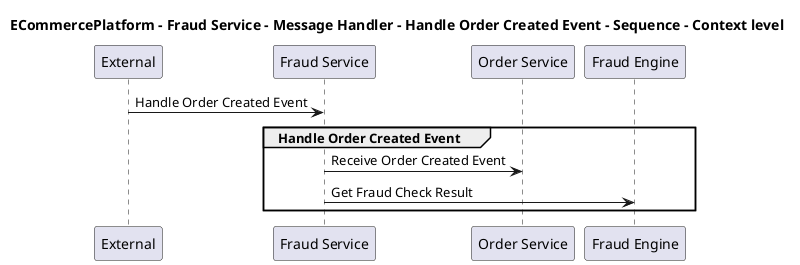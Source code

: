 @startuml

title ECommercePlatform - Fraud Service - Message Handler - Handle Order Created Event - Sequence - Context level

participant "External" as C4InterFlow.SoftwareSystems.ExternalSystem
participant "Fraud Service" as ECommercePlatform.SoftwareSystems.FraudService
participant "Order Service" as ECommercePlatform.SoftwareSystems.OrderService
participant "Fraud Engine" as ECommercePlatform.SoftwareSystems.FraudEngine

C4InterFlow.SoftwareSystems.ExternalSystem -> ECommercePlatform.SoftwareSystems.FraudService : Handle Order Created Event
group Handle Order Created Event
ECommercePlatform.SoftwareSystems.FraudService -> ECommercePlatform.SoftwareSystems.OrderService : Receive Order Created Event
ECommercePlatform.SoftwareSystems.FraudService -> ECommercePlatform.SoftwareSystems.FraudEngine : Get Fraud Check Result
end


@enduml
